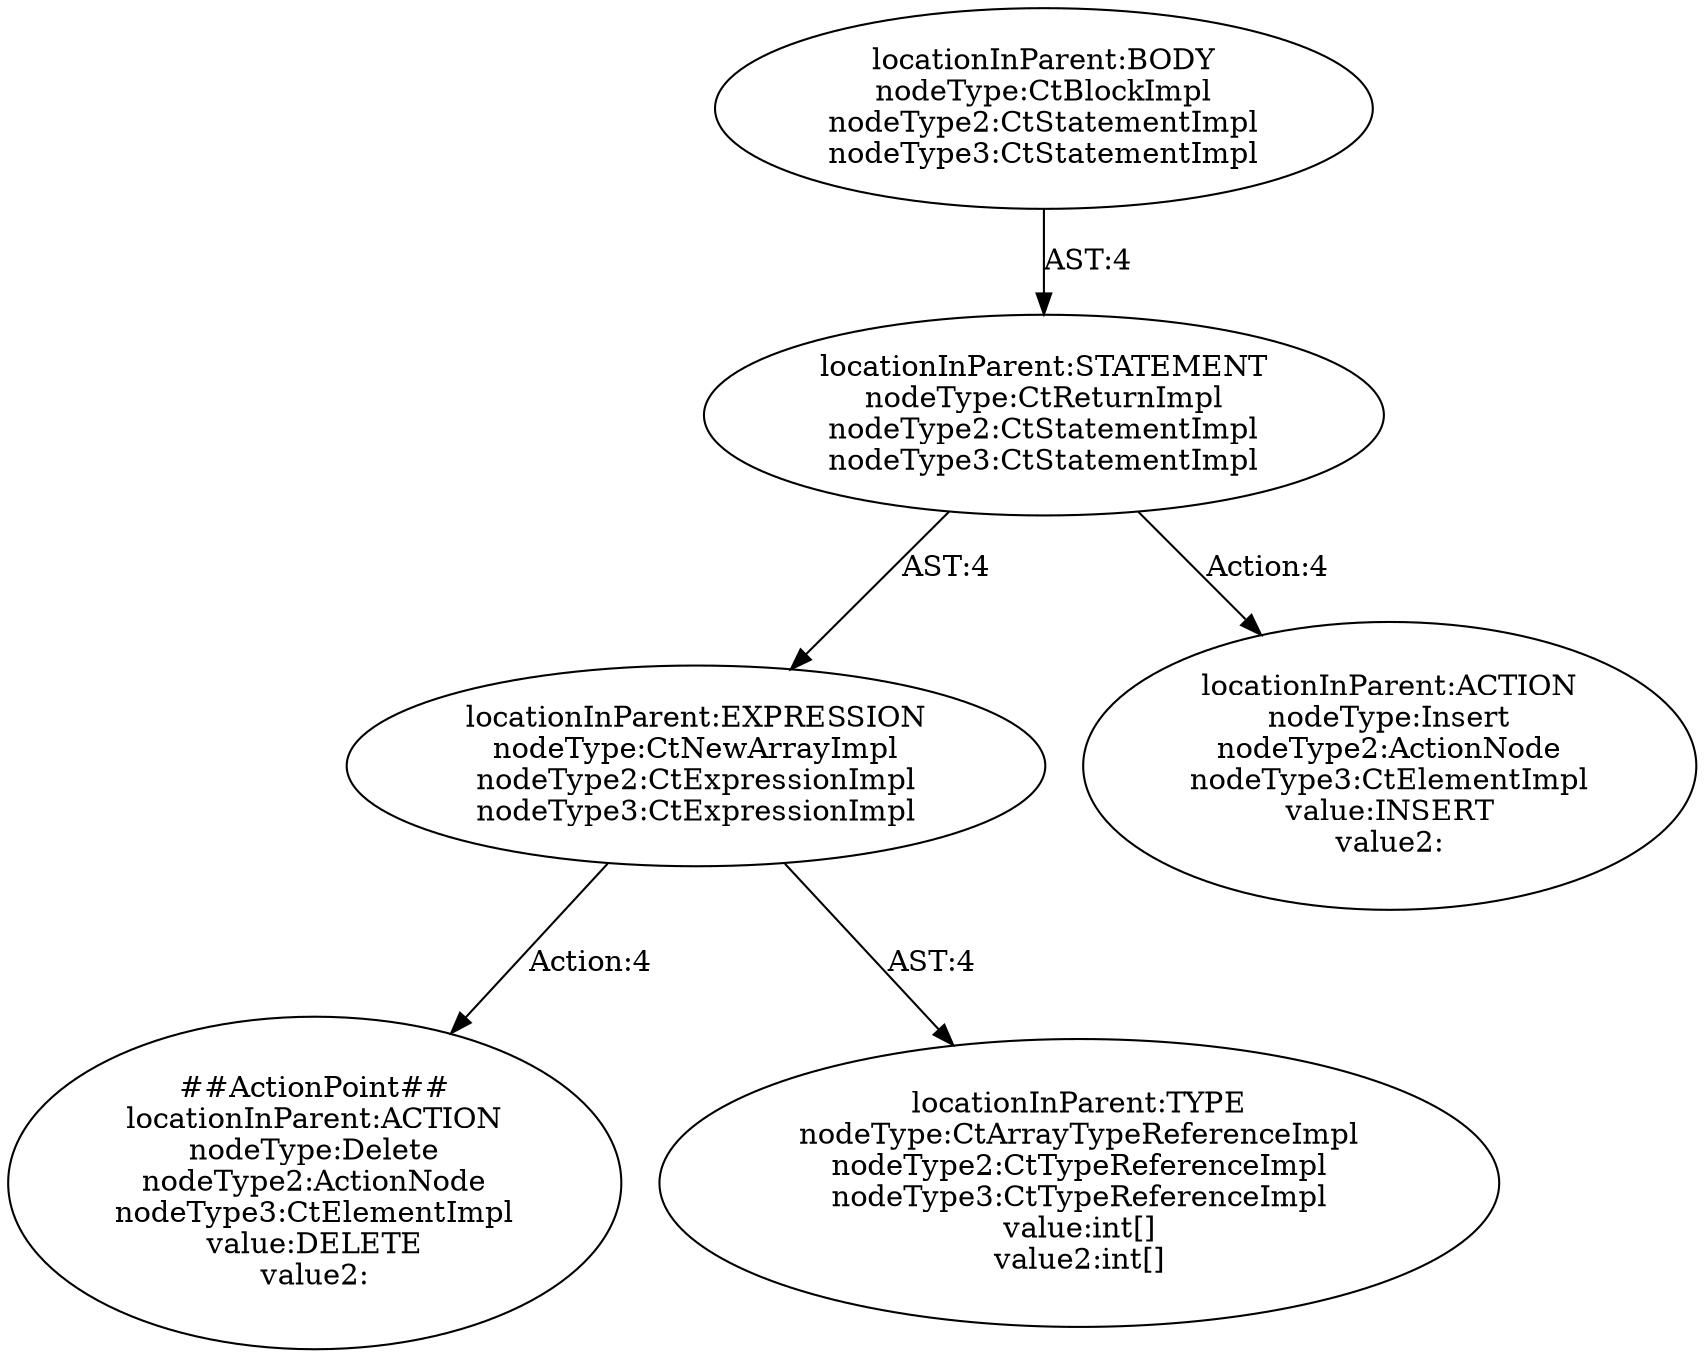 digraph "Pattern" {
0 [label="##ActionPoint##
locationInParent:ACTION
nodeType:Delete
nodeType2:ActionNode
nodeType3:CtElementImpl
value:DELETE
value2:" shape=ellipse]
1 [label="locationInParent:EXPRESSION
nodeType:CtNewArrayImpl
nodeType2:CtExpressionImpl
nodeType3:CtExpressionImpl" shape=ellipse]
2 [label="locationInParent:STATEMENT
nodeType:CtReturnImpl
nodeType2:CtStatementImpl
nodeType3:CtStatementImpl" shape=ellipse]
3 [label="locationInParent:BODY
nodeType:CtBlockImpl
nodeType2:CtStatementImpl
nodeType3:CtStatementImpl" shape=ellipse]
4 [label="locationInParent:ACTION
nodeType:Insert
nodeType2:ActionNode
nodeType3:CtElementImpl
value:INSERT
value2:" shape=ellipse]
5 [label="locationInParent:TYPE
nodeType:CtArrayTypeReferenceImpl
nodeType2:CtTypeReferenceImpl
nodeType3:CtTypeReferenceImpl
value:int[]
value2:int[]" shape=ellipse]
1 -> 0 [label="Action:4"];
1 -> 5 [label="AST:4"];
2 -> 1 [label="AST:4"];
2 -> 4 [label="Action:4"];
3 -> 2 [label="AST:4"];
}